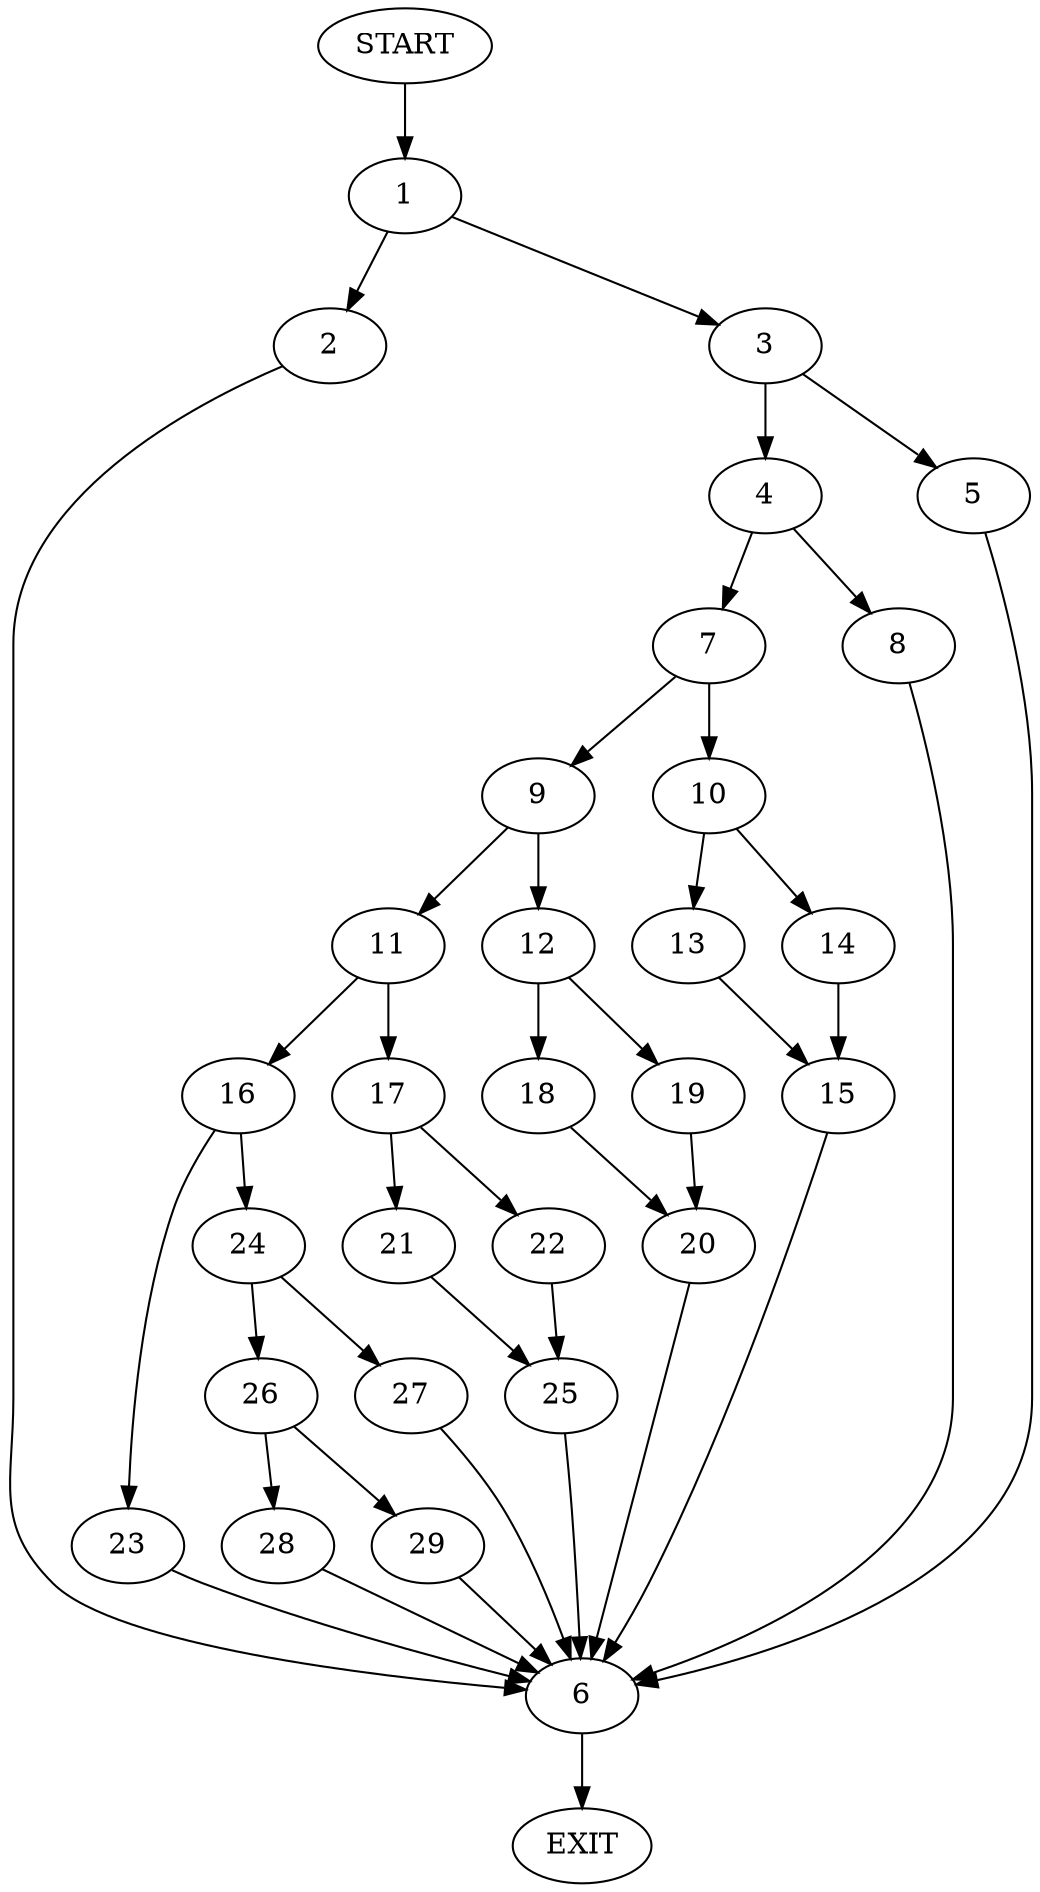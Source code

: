 digraph {
0 [label="START"]
30 [label="EXIT"]
0 -> 1
1 -> 2
1 -> 3
3 -> 4
3 -> 5
2 -> 6
6 -> 30
5 -> 6
4 -> 7
4 -> 8
8 -> 6
7 -> 9
7 -> 10
9 -> 11
9 -> 12
10 -> 13
10 -> 14
14 -> 15
13 -> 15
15 -> 6
11 -> 16
11 -> 17
12 -> 18
12 -> 19
19 -> 20
18 -> 20
20 -> 6
17 -> 21
17 -> 22
16 -> 23
16 -> 24
21 -> 25
22 -> 25
25 -> 6
24 -> 26
24 -> 27
23 -> 6
27 -> 6
26 -> 28
26 -> 29
28 -> 6
29 -> 6
}
